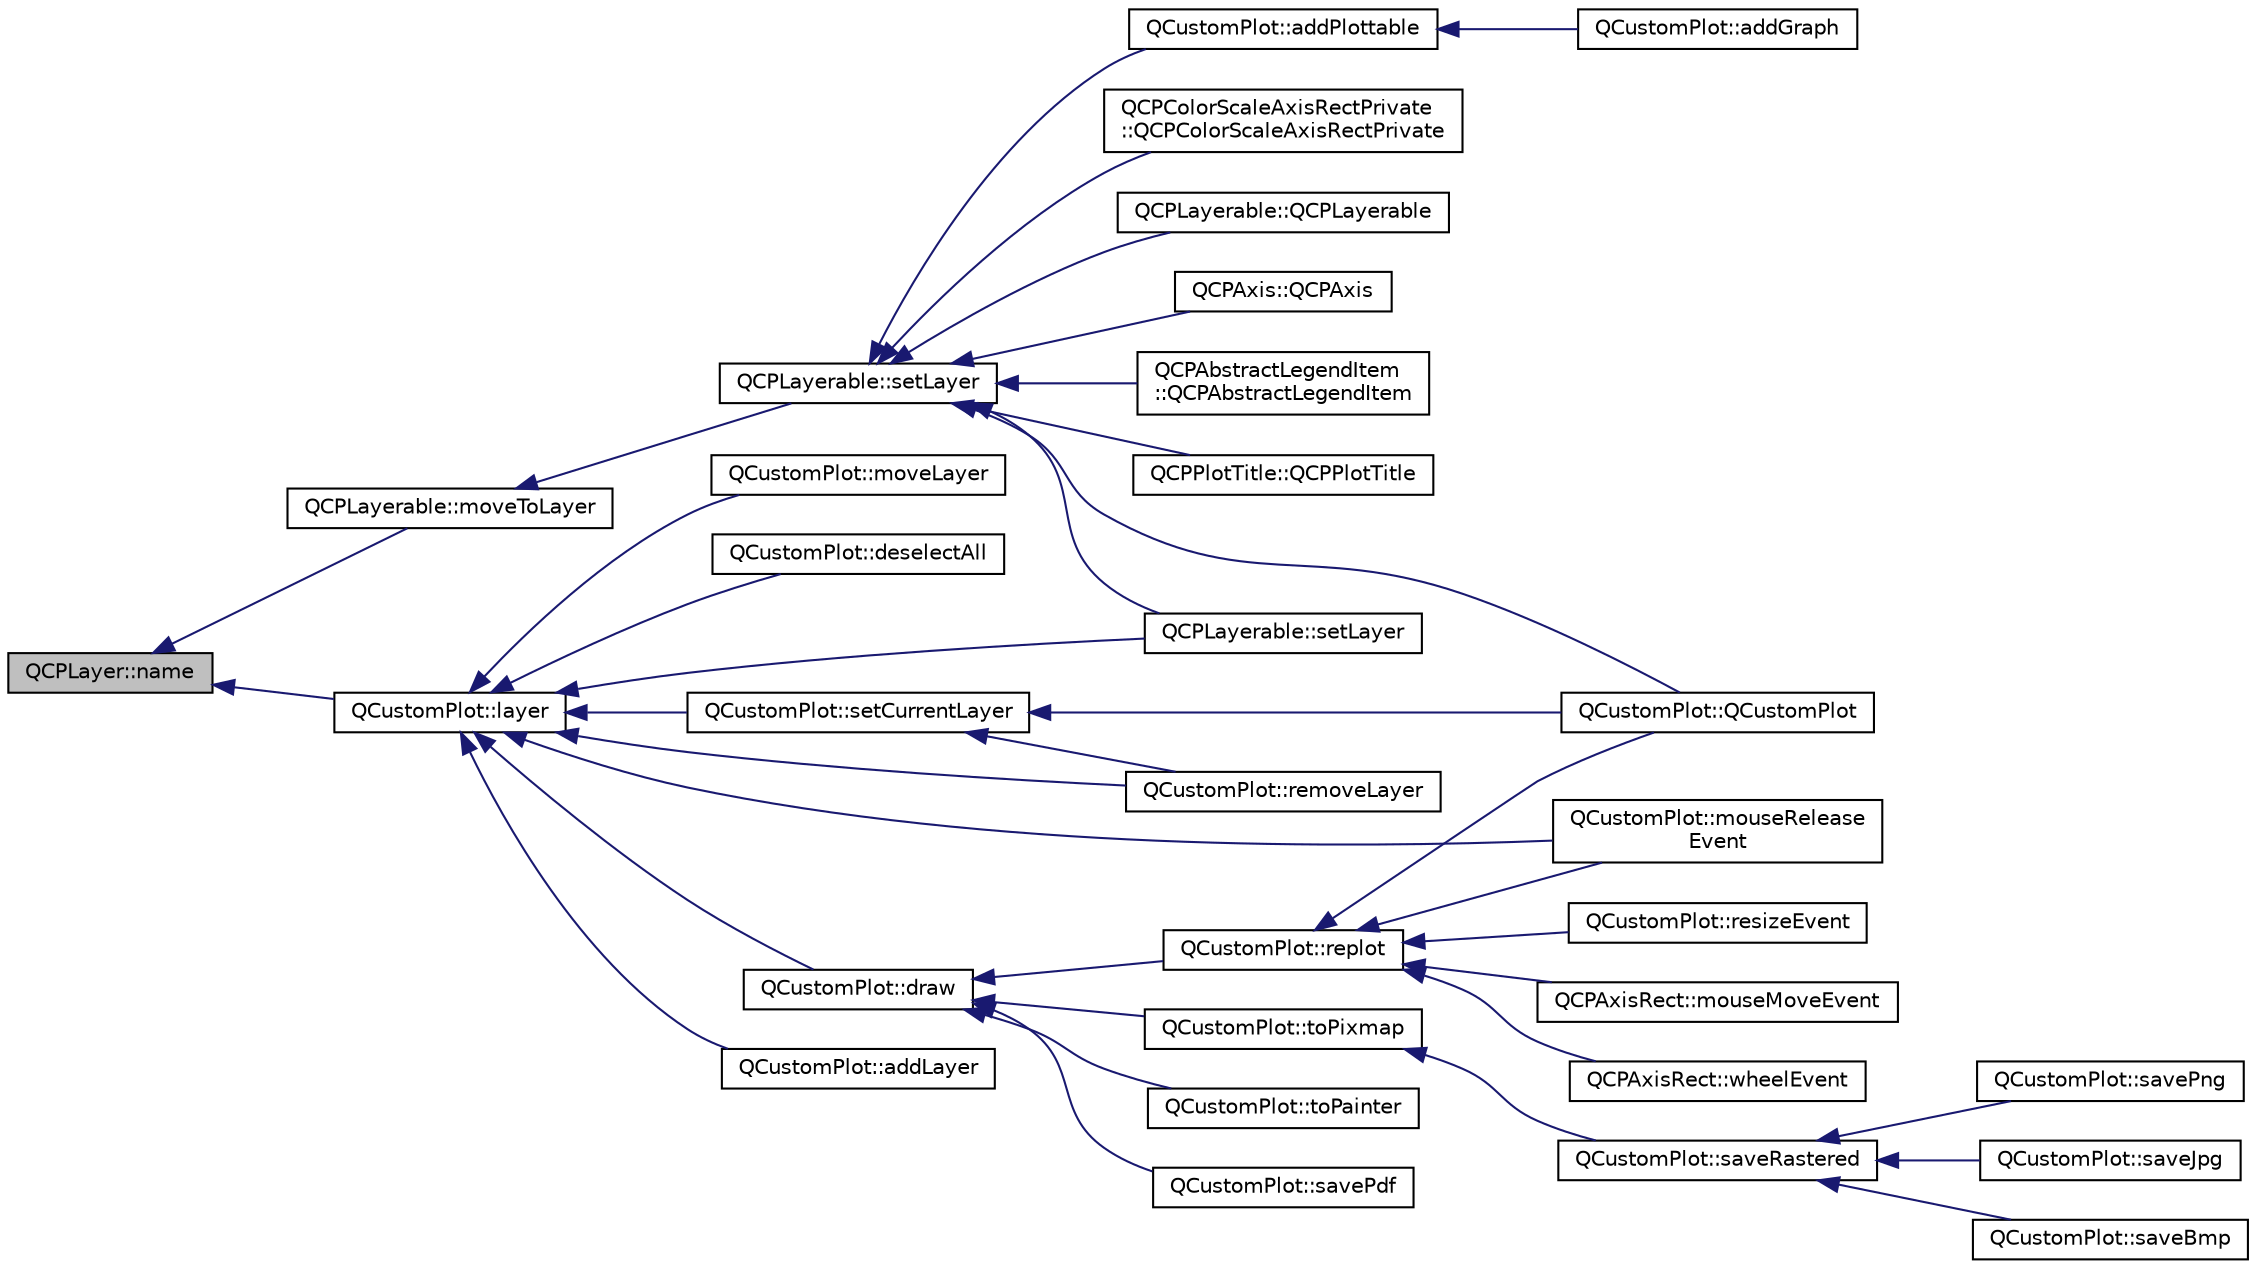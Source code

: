 digraph "QCPLayer::name"
{
  edge [fontname="Helvetica",fontsize="10",labelfontname="Helvetica",labelfontsize="10"];
  node [fontname="Helvetica",fontsize="10",shape=record];
  rankdir="LR";
  Node42 [label="QCPLayer::name",height=0.2,width=0.4,color="black", fillcolor="grey75", style="filled", fontcolor="black"];
  Node42 -> Node43 [dir="back",color="midnightblue",fontsize="10",style="solid",fontname="Helvetica"];
  Node43 [label="QCPLayerable::moveToLayer",height=0.2,width=0.4,color="black", fillcolor="white", style="filled",URL="$class_q_c_p_layerable.html#af94484cfb7cbbddb7de522e9be71d9a4"];
  Node43 -> Node44 [dir="back",color="midnightblue",fontsize="10",style="solid",fontname="Helvetica"];
  Node44 [label="QCPLayerable::setLayer",height=0.2,width=0.4,color="black", fillcolor="white", style="filled",URL="$class_q_c_p_layerable.html#ab0d0da6d2de45a118886d2c8e16d5a54"];
  Node44 -> Node45 [dir="back",color="midnightblue",fontsize="10",style="solid",fontname="Helvetica"];
  Node45 [label="QCPLayerable::QCPLayerable",height=0.2,width=0.4,color="black", fillcolor="white", style="filled",URL="$class_q_c_p_layerable.html#a76592e80a4657e03da4bfd91aab91ef3"];
  Node44 -> Node46 [dir="back",color="midnightblue",fontsize="10",style="solid",fontname="Helvetica"];
  Node46 [label="QCPLayerable::setLayer",height=0.2,width=0.4,color="black", fillcolor="white", style="filled",URL="$class_q_c_p_layerable.html#ab25a0e7b897993b44447caee0f142083"];
  Node44 -> Node47 [dir="back",color="midnightblue",fontsize="10",style="solid",fontname="Helvetica"];
  Node47 [label="QCPAxis::QCPAxis",height=0.2,width=0.4,color="black", fillcolor="white", style="filled",URL="$class_q_c_p_axis.html#ac62c042968bae0e6d474fcfc57c9b71f"];
  Node44 -> Node48 [dir="back",color="midnightblue",fontsize="10",style="solid",fontname="Helvetica"];
  Node48 [label="QCustomPlot::QCustomPlot",height=0.2,width=0.4,color="black", fillcolor="white", style="filled",URL="$class_q_custom_plot.html#a45b99626558651a6428b83972b0b34b8"];
  Node44 -> Node49 [dir="back",color="midnightblue",fontsize="10",style="solid",fontname="Helvetica"];
  Node49 [label="QCustomPlot::addPlottable",height=0.2,width=0.4,color="black", fillcolor="white", style="filled",URL="$class_q_custom_plot.html#ab7ad9174f701f9c6f64e378df77927a6"];
  Node49 -> Node50 [dir="back",color="midnightblue",fontsize="10",style="solid",fontname="Helvetica"];
  Node50 [label="QCustomPlot::addGraph",height=0.2,width=0.4,color="black", fillcolor="white", style="filled",URL="$class_q_custom_plot.html#a6fb2873d35a8a8089842d81a70a54167"];
  Node44 -> Node51 [dir="back",color="midnightblue",fontsize="10",style="solid",fontname="Helvetica"];
  Node51 [label="QCPAbstractLegendItem\l::QCPAbstractLegendItem",height=0.2,width=0.4,color="black", fillcolor="white", style="filled",URL="$class_q_c_p_abstract_legend_item.html#afaff87610e8da0fa238ecf552872d774"];
  Node44 -> Node52 [dir="back",color="midnightblue",fontsize="10",style="solid",fontname="Helvetica"];
  Node52 [label="QCPPlotTitle::QCPPlotTitle",height=0.2,width=0.4,color="black", fillcolor="white", style="filled",URL="$class_q_c_p_plot_title.html#aaae17bee2de6d6a1e695f76fb1abed03"];
  Node44 -> Node53 [dir="back",color="midnightblue",fontsize="10",style="solid",fontname="Helvetica"];
  Node53 [label="QCPColorScaleAxisRectPrivate\l::QCPColorScaleAxisRectPrivate",height=0.2,width=0.4,color="black", fillcolor="white", style="filled",URL="$class_q_c_p_color_scale_axis_rect_private.html#ad3b242f75dd2b33581364a4e668a80db"];
  Node42 -> Node54 [dir="back",color="midnightblue",fontsize="10",style="solid",fontname="Helvetica"];
  Node54 [label="QCustomPlot::layer",height=0.2,width=0.4,color="black", fillcolor="white", style="filled",URL="$class_q_custom_plot.html#a0a96244e7773b242ef23c32b7bdfb159"];
  Node54 -> Node46 [dir="back",color="midnightblue",fontsize="10",style="solid",fontname="Helvetica"];
  Node54 -> Node55 [dir="back",color="midnightblue",fontsize="10",style="solid",fontname="Helvetica"];
  Node55 [label="QCustomPlot::setCurrentLayer",height=0.2,width=0.4,color="black", fillcolor="white", style="filled",URL="$class_q_custom_plot.html#a73a6dc47c653bb6f8f030abca5a11852"];
  Node55 -> Node48 [dir="back",color="midnightblue",fontsize="10",style="solid",fontname="Helvetica"];
  Node55 -> Node56 [dir="back",color="midnightblue",fontsize="10",style="solid",fontname="Helvetica"];
  Node56 [label="QCustomPlot::removeLayer",height=0.2,width=0.4,color="black", fillcolor="white", style="filled",URL="$class_q_custom_plot.html#a40f75e342c5eaab6a86066a42a0e2a94"];
  Node54 -> Node57 [dir="back",color="midnightblue",fontsize="10",style="solid",fontname="Helvetica"];
  Node57 [label="QCustomPlot::addLayer",height=0.2,width=0.4,color="black", fillcolor="white", style="filled",URL="$class_q_custom_plot.html#ad5255393df078448bb6ac83fa5db5f52"];
  Node54 -> Node56 [dir="back",color="midnightblue",fontsize="10",style="solid",fontname="Helvetica"];
  Node54 -> Node58 [dir="back",color="midnightblue",fontsize="10",style="solid",fontname="Helvetica"];
  Node58 [label="QCustomPlot::moveLayer",height=0.2,width=0.4,color="black", fillcolor="white", style="filled",URL="$class_q_custom_plot.html#ae896140beff19424e9e9e02d6e331104"];
  Node54 -> Node59 [dir="back",color="midnightblue",fontsize="10",style="solid",fontname="Helvetica"];
  Node59 [label="QCustomPlot::deselectAll",height=0.2,width=0.4,color="black", fillcolor="white", style="filled",URL="$class_q_custom_plot.html#a9d4808ab925b003054085246c92a257c"];
  Node54 -> Node60 [dir="back",color="midnightblue",fontsize="10",style="solid",fontname="Helvetica"];
  Node60 [label="QCustomPlot::mouseRelease\lEvent",height=0.2,width=0.4,color="black", fillcolor="white", style="filled",URL="$class_q_custom_plot.html#a724e97d2e8c03e68adac5f4b6164a1b3"];
  Node54 -> Node61 [dir="back",color="midnightblue",fontsize="10",style="solid",fontname="Helvetica"];
  Node61 [label="QCustomPlot::draw",height=0.2,width=0.4,color="black", fillcolor="white", style="filled",URL="$class_q_custom_plot.html#ad7a7d878bf050f101a43008e7d8fdb52"];
  Node61 -> Node62 [dir="back",color="midnightblue",fontsize="10",style="solid",fontname="Helvetica"];
  Node62 [label="QCustomPlot::replot",height=0.2,width=0.4,color="black", fillcolor="white", style="filled",URL="$class_q_custom_plot.html#a606fd384b2a637ce2c24899bcbde77d6"];
  Node62 -> Node48 [dir="back",color="midnightblue",fontsize="10",style="solid",fontname="Helvetica"];
  Node62 -> Node63 [dir="back",color="midnightblue",fontsize="10",style="solid",fontname="Helvetica"];
  Node63 [label="QCustomPlot::resizeEvent",height=0.2,width=0.4,color="black", fillcolor="white", style="filled",URL="$class_q_custom_plot.html#a13e05523a40c3f08875df5cde85cf0d9"];
  Node62 -> Node60 [dir="back",color="midnightblue",fontsize="10",style="solid",fontname="Helvetica"];
  Node62 -> Node64 [dir="back",color="midnightblue",fontsize="10",style="solid",fontname="Helvetica"];
  Node64 [label="QCPAxisRect::mouseMoveEvent",height=0.2,width=0.4,color="black", fillcolor="white", style="filled",URL="$class_q_c_p_axis_rect.html#a4baf3d5dd69166788f6ceda0ea182c6e"];
  Node62 -> Node65 [dir="back",color="midnightblue",fontsize="10",style="solid",fontname="Helvetica"];
  Node65 [label="QCPAxisRect::wheelEvent",height=0.2,width=0.4,color="black", fillcolor="white", style="filled",URL="$class_q_c_p_axis_rect.html#a5acf41fc30aa68ea263246ecfad85c31"];
  Node61 -> Node66 [dir="back",color="midnightblue",fontsize="10",style="solid",fontname="Helvetica"];
  Node66 [label="QCustomPlot::savePdf",height=0.2,width=0.4,color="black", fillcolor="white", style="filled",URL="$class_q_custom_plot.html#aaf05c57a72daaeebc9685b670ec57b6d"];
  Node61 -> Node67 [dir="back",color="midnightblue",fontsize="10",style="solid",fontname="Helvetica"];
  Node67 [label="QCustomPlot::toPixmap",height=0.2,width=0.4,color="black", fillcolor="white", style="filled",URL="$class_q_custom_plot.html#aabb974d71ce96c137dc04eb6eab844fe"];
  Node67 -> Node68 [dir="back",color="midnightblue",fontsize="10",style="solid",fontname="Helvetica"];
  Node68 [label="QCustomPlot::saveRastered",height=0.2,width=0.4,color="black", fillcolor="white", style="filled",URL="$class_q_custom_plot.html#ab528b84cf92baabe29b1d0ef2f77c93e"];
  Node68 -> Node69 [dir="back",color="midnightblue",fontsize="10",style="solid",fontname="Helvetica"];
  Node69 [label="QCustomPlot::savePng",height=0.2,width=0.4,color="black", fillcolor="white", style="filled",URL="$class_q_custom_plot.html#a7636261aff1f6d25c9da749ece3fc8b8"];
  Node68 -> Node70 [dir="back",color="midnightblue",fontsize="10",style="solid",fontname="Helvetica"];
  Node70 [label="QCustomPlot::saveJpg",height=0.2,width=0.4,color="black", fillcolor="white", style="filled",URL="$class_q_custom_plot.html#a490c722092d1771e8ce4a7a73dfd84ab"];
  Node68 -> Node71 [dir="back",color="midnightblue",fontsize="10",style="solid",fontname="Helvetica"];
  Node71 [label="QCustomPlot::saveBmp",height=0.2,width=0.4,color="black", fillcolor="white", style="filled",URL="$class_q_custom_plot.html#a6629d9e8e6da4bf18055ee0257fdce9a"];
  Node61 -> Node72 [dir="back",color="midnightblue",fontsize="10",style="solid",fontname="Helvetica"];
  Node72 [label="QCustomPlot::toPainter",height=0.2,width=0.4,color="black", fillcolor="white", style="filled",URL="$class_q_custom_plot.html#a1be68d5c0f1e086d6374d1340a193fb9"];
}
